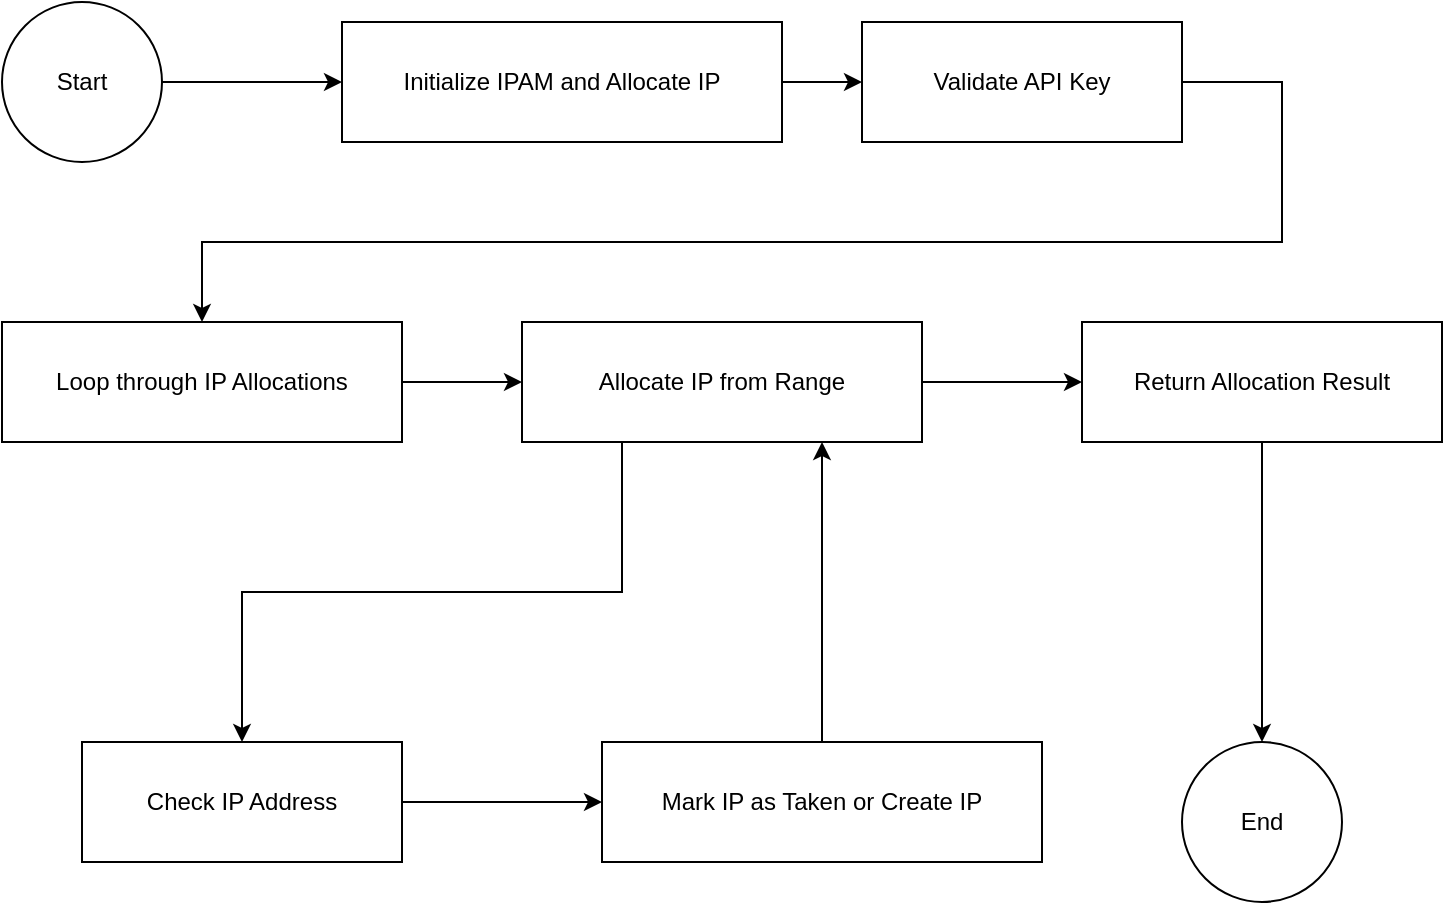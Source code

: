 <mxfile>
    <diagram id="uhP2q3a_CT4k81IhhYaN" name="Allocate IP">
        <mxGraphModel dx="1139" dy="779" grid="1" gridSize="10" guides="1" tooltips="1" connect="1" arrows="1" fold="1" page="1" pageScale="1" pageWidth="850" pageHeight="1100" math="0" shadow="0">
            <root>
                <mxCell id="0"/>
                <mxCell id="1" parent="0"/>
                <mxCell id="19" value="Start" style="ellipse;whiteSpace=wrap;html=1;aspect=fixed;" vertex="1" parent="1">
                    <mxGeometry x="40" y="40" width="80" height="80" as="geometry"/>
                </mxCell>
                <mxCell id="20" value="Initialize IPAM and Allocate IP" style="rounded=0;whiteSpace=wrap;html=1;" vertex="1" parent="1">
                    <mxGeometry x="210" y="50" width="220" height="60" as="geometry"/>
                </mxCell>
                <mxCell id="21" value="Validate API Key" style="rounded=0;whiteSpace=wrap;html=1;" vertex="1" parent="1">
                    <mxGeometry x="470" y="50" width="160" height="60" as="geometry"/>
                </mxCell>
                <mxCell id="22" value="Loop through IP Allocations" style="rounded=0;whiteSpace=wrap;html=1;" vertex="1" parent="1">
                    <mxGeometry x="40" y="200" width="200" height="60" as="geometry"/>
                </mxCell>
                <mxCell id="24" value="Check IP Address" style="rounded=0;whiteSpace=wrap;html=1;" vertex="1" parent="1">
                    <mxGeometry x="80" y="410" width="160" height="60" as="geometry"/>
                </mxCell>
                <mxCell id="37" style="edgeStyle=none;html=1;exitX=0.5;exitY=0;exitDx=0;exitDy=0;entryX=0.75;entryY=1;entryDx=0;entryDy=0;" edge="1" parent="1" source="25" target="23">
                    <mxGeometry relative="1" as="geometry"/>
                </mxCell>
                <mxCell id="25" value="Mark IP as Taken or Create IP" style="rounded=0;whiteSpace=wrap;html=1;" vertex="1" parent="1">
                    <mxGeometry x="340" y="410" width="220" height="60" as="geometry"/>
                </mxCell>
                <mxCell id="26" value="Return Allocation Result" style="rounded=0;whiteSpace=wrap;html=1;" vertex="1" parent="1">
                    <mxGeometry x="580" y="200" width="180" height="60" as="geometry"/>
                </mxCell>
                <mxCell id="27" value="End" style="ellipse;whiteSpace=wrap;html=1;aspect=fixed;" vertex="1" parent="1">
                    <mxGeometry x="630" y="410" width="80" height="80" as="geometry"/>
                </mxCell>
                <mxCell id="28" style="edgeStyle=orthogonalEdgeStyle;rounded=0;orthogonalLoop=1;jettySize=auto;html=1;exitX=1;exitY=0.5;exitDx=0;exitDy=0;entryX=0;entryY=0.5;entryDx=0;entryDy=0;" edge="1" parent="1" source="19" target="20">
                    <mxGeometry relative="1" as="geometry"/>
                </mxCell>
                <mxCell id="29" style="edgeStyle=orthogonalEdgeStyle;rounded=0;orthogonalLoop=1;jettySize=auto;html=1;exitX=0.5;exitY=0.5;exitDx=0;exitDy=0;entryX=0;entryY=0.5;entryDx=0;entryDy=0;" edge="1" parent="1" source="20" target="21">
                    <mxGeometry relative="1" as="geometry"/>
                </mxCell>
                <mxCell id="30" style="edgeStyle=orthogonalEdgeStyle;rounded=0;orthogonalLoop=1;jettySize=auto;html=1;exitX=0.5;exitY=0.5;exitDx=0;exitDy=0;entryX=0.5;entryY=0;entryDx=0;entryDy=0;" edge="1" parent="1" source="21" target="22">
                    <mxGeometry relative="1" as="geometry">
                        <Array as="points">
                            <mxPoint x="680" y="80"/>
                            <mxPoint x="680" y="160"/>
                            <mxPoint x="140" y="160"/>
                        </Array>
                    </mxGeometry>
                </mxCell>
                <mxCell id="31" style="edgeStyle=orthogonalEdgeStyle;rounded=0;orthogonalLoop=1;jettySize=auto;html=1;exitX=0.5;exitY=0.5;exitDx=0;exitDy=0;entryX=0;entryY=0.5;entryDx=0;entryDy=0;" edge="1" parent="1" source="22" target="23">
                    <mxGeometry relative="1" as="geometry"/>
                </mxCell>
                <mxCell id="32" style="edgeStyle=orthogonalEdgeStyle;rounded=0;orthogonalLoop=1;jettySize=auto;html=1;exitX=0.25;exitY=1;exitDx=0;exitDy=0;entryX=0.5;entryY=0;entryDx=0;entryDy=0;" edge="1" parent="1" source="23" target="24">
                    <mxGeometry relative="1" as="geometry"/>
                </mxCell>
                <mxCell id="33" style="edgeStyle=orthogonalEdgeStyle;rounded=0;orthogonalLoop=1;jettySize=auto;html=1;exitX=1;exitY=0.5;exitDx=0;exitDy=0;entryX=0;entryY=0.5;entryDx=0;entryDy=0;" edge="1" parent="1" source="24" target="25">
                    <mxGeometry relative="1" as="geometry"/>
                </mxCell>
                <mxCell id="34" style="edgeStyle=orthogonalEdgeStyle;rounded=0;orthogonalLoop=1;jettySize=auto;html=1;exitX=0.5;exitY=0.5;exitDx=0;exitDy=0;entryX=0;entryY=0.5;entryDx=0;entryDy=0;startArrow=none;" edge="1" parent="1" source="23" target="26">
                    <mxGeometry relative="1" as="geometry"/>
                </mxCell>
                <mxCell id="35" style="edgeStyle=orthogonalEdgeStyle;rounded=0;orthogonalLoop=1;jettySize=auto;html=1;exitX=0.5;exitY=1;exitDx=0;exitDy=0;entryX=0.5;entryY=0;entryDx=0;entryDy=0;" edge="1" parent="1" source="26" target="27">
                    <mxGeometry relative="1" as="geometry"/>
                </mxCell>
                <mxCell id="23" value="Allocate IP from Range" style="rounded=0;whiteSpace=wrap;html=1;" vertex="1" parent="1">
                    <mxGeometry x="300" y="200" width="200" height="60" as="geometry"/>
                </mxCell>
            </root>
        </mxGraphModel>
    </diagram>
</mxfile>